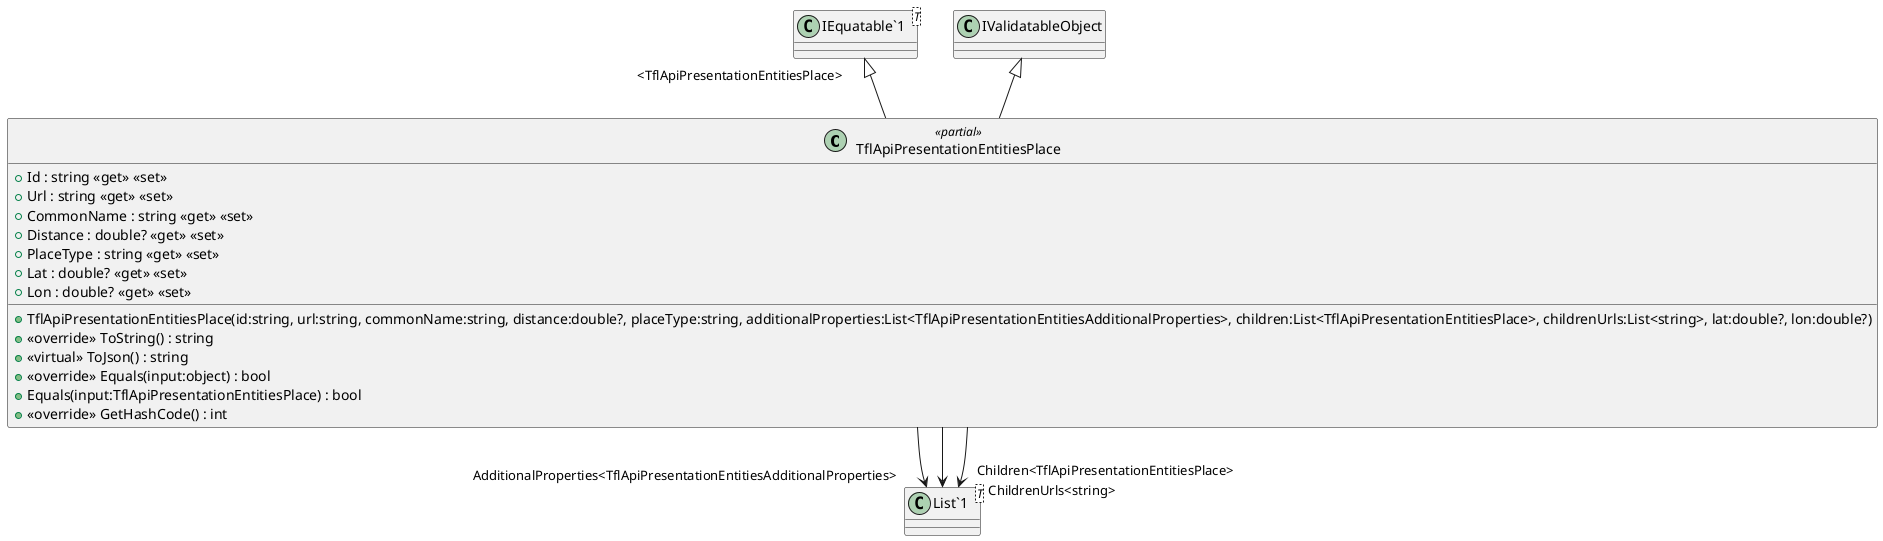 @startuml
class TflApiPresentationEntitiesPlace <<partial>> {
    + TflApiPresentationEntitiesPlace(id:string, url:string, commonName:string, distance:double?, placeType:string, additionalProperties:List<TflApiPresentationEntitiesAdditionalProperties>, children:List<TflApiPresentationEntitiesPlace>, childrenUrls:List<string>, lat:double?, lon:double?)
    + Id : string <<get>> <<set>>
    + Url : string <<get>> <<set>>
    + CommonName : string <<get>> <<set>>
    + Distance : double? <<get>> <<set>>
    + PlaceType : string <<get>> <<set>>
    + Lat : double? <<get>> <<set>>
    + Lon : double? <<get>> <<set>>
    + <<override>> ToString() : string
    + <<virtual>> ToJson() : string
    + <<override>> Equals(input:object) : bool
    + Equals(input:TflApiPresentationEntitiesPlace) : bool
    + <<override>> GetHashCode() : int
}
class "IEquatable`1"<T> {
}
class "List`1"<T> {
}
"IEquatable`1" "<TflApiPresentationEntitiesPlace>" <|-- TflApiPresentationEntitiesPlace
IValidatableObject <|-- TflApiPresentationEntitiesPlace
TflApiPresentationEntitiesPlace --> "AdditionalProperties<TflApiPresentationEntitiesAdditionalProperties>" "List`1"
TflApiPresentationEntitiesPlace --> "Children<TflApiPresentationEntitiesPlace>" "List`1"
TflApiPresentationEntitiesPlace --> "ChildrenUrls<string>" "List`1"
@enduml
